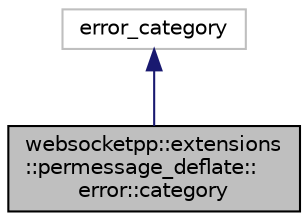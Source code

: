 digraph "websocketpp::extensions::permessage_deflate::error::category"
{
  edge [fontname="Helvetica",fontsize="10",labelfontname="Helvetica",labelfontsize="10"];
  node [fontname="Helvetica",fontsize="10",shape=record];
  Node2 [label="websocketpp::extensions\l::permessage_deflate::\lerror::category",height=0.2,width=0.4,color="black", fillcolor="grey75", style="filled", fontcolor="black"];
  Node3 -> Node2 [dir="back",color="midnightblue",fontsize="10",style="solid",fontname="Helvetica"];
  Node3 [label="error_category",height=0.2,width=0.4,color="grey75", fillcolor="white", style="filled"];
}
